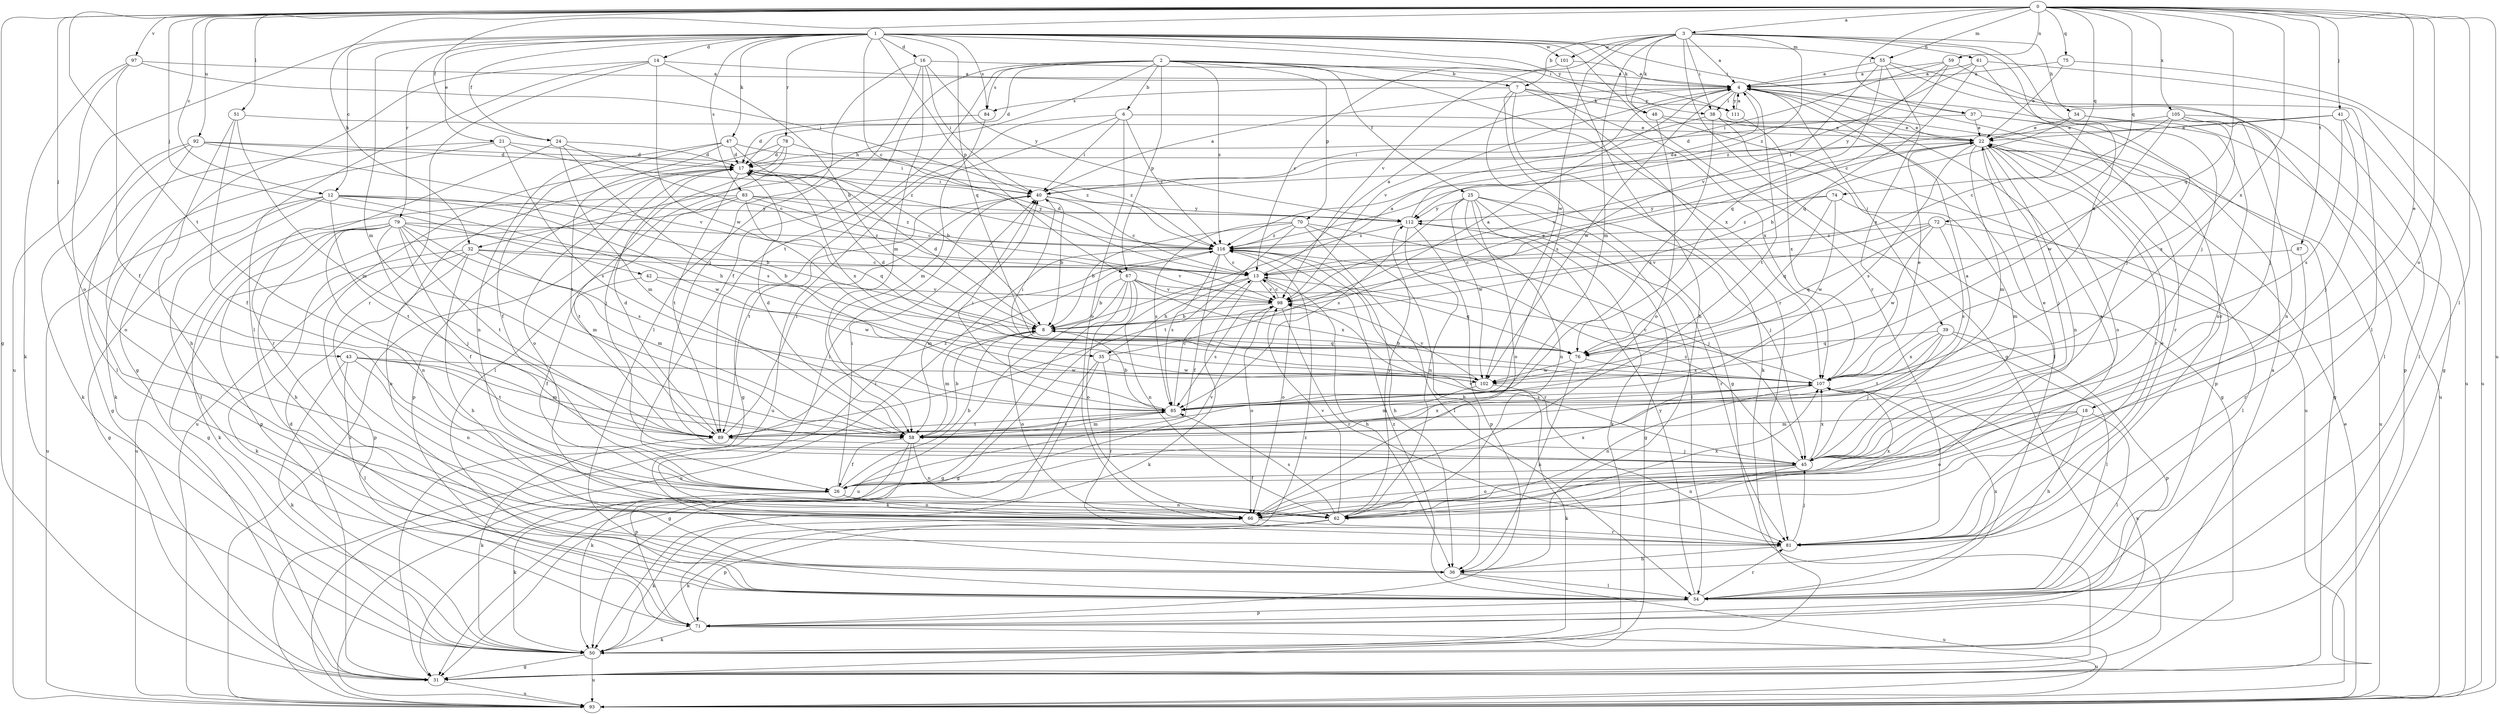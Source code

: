 strict digraph  {
0;
1;
2;
3;
4;
6;
7;
8;
12;
13;
14;
16;
17;
18;
21;
22;
24;
25;
26;
31;
32;
34;
35;
36;
37;
38;
39;
40;
41;
42;
43;
45;
47;
48;
50;
51;
54;
55;
58;
59;
61;
62;
66;
67;
70;
71;
72;
74;
75;
76;
78;
79;
81;
83;
84;
85;
87;
89;
92;
93;
97;
98;
101;
102;
105;
107;
111;
112;
116;
0 -> 3  [label=a];
0 -> 12  [label=c];
0 -> 18  [label=e];
0 -> 24  [label=f];
0 -> 31  [label=g];
0 -> 32  [label=h];
0 -> 37  [label=i];
0 -> 41  [label=j];
0 -> 42  [label=j];
0 -> 43  [label=j];
0 -> 51  [label=l];
0 -> 54  [label=l];
0 -> 55  [label=m];
0 -> 59  [label=n];
0 -> 66  [label=o];
0 -> 72  [label=q];
0 -> 74  [label=q];
0 -> 75  [label=q];
0 -> 76  [label=q];
0 -> 87  [label=t];
0 -> 89  [label=t];
0 -> 92  [label=u];
0 -> 93  [label=u];
0 -> 97  [label=v];
0 -> 105  [label=x];
0 -> 107  [label=x];
1 -> 12  [label=c];
1 -> 13  [label=c];
1 -> 14  [label=d];
1 -> 16  [label=d];
1 -> 21  [label=e];
1 -> 24  [label=f];
1 -> 37  [label=i];
1 -> 38  [label=i];
1 -> 47  [label=k];
1 -> 48  [label=k];
1 -> 55  [label=m];
1 -> 58  [label=m];
1 -> 67  [label=p];
1 -> 76  [label=q];
1 -> 78  [label=r];
1 -> 79  [label=r];
1 -> 81  [label=r];
1 -> 83  [label=s];
1 -> 84  [label=s];
1 -> 93  [label=u];
1 -> 101  [label=w];
1 -> 111  [label=y];
2 -> 6  [label=b];
2 -> 7  [label=b];
2 -> 17  [label=d];
2 -> 25  [label=f];
2 -> 26  [label=f];
2 -> 32  [label=h];
2 -> 67  [label=p];
2 -> 70  [label=p];
2 -> 81  [label=r];
2 -> 84  [label=s];
2 -> 89  [label=t];
2 -> 107  [label=x];
2 -> 116  [label=z];
3 -> 4  [label=a];
3 -> 7  [label=b];
3 -> 31  [label=g];
3 -> 34  [label=h];
3 -> 38  [label=i];
3 -> 45  [label=j];
3 -> 48  [label=k];
3 -> 58  [label=m];
3 -> 61  [label=n];
3 -> 98  [label=v];
3 -> 101  [label=w];
3 -> 102  [label=w];
3 -> 107  [label=x];
3 -> 116  [label=z];
4 -> 38  [label=i];
4 -> 39  [label=i];
4 -> 81  [label=r];
4 -> 89  [label=t];
4 -> 93  [label=u];
4 -> 98  [label=v];
4 -> 102  [label=w];
4 -> 111  [label=y];
6 -> 22  [label=e];
6 -> 31  [label=g];
6 -> 40  [label=i];
6 -> 66  [label=o];
6 -> 93  [label=u];
6 -> 116  [label=z];
7 -> 31  [label=g];
7 -> 48  [label=k];
7 -> 50  [label=k];
7 -> 84  [label=s];
7 -> 85  [label=s];
7 -> 107  [label=x];
7 -> 111  [label=y];
8 -> 4  [label=a];
8 -> 17  [label=d];
8 -> 22  [label=e];
8 -> 58  [label=m];
8 -> 66  [label=o];
8 -> 76  [label=q];
12 -> 8  [label=b];
12 -> 31  [label=g];
12 -> 35  [label=h];
12 -> 54  [label=l];
12 -> 89  [label=t];
12 -> 93  [label=u];
12 -> 102  [label=w];
12 -> 112  [label=y];
13 -> 4  [label=a];
13 -> 31  [label=g];
13 -> 35  [label=h];
13 -> 36  [label=h];
13 -> 50  [label=k];
13 -> 66  [label=o];
13 -> 98  [label=v];
14 -> 4  [label=a];
14 -> 8  [label=b];
14 -> 31  [label=g];
14 -> 54  [label=l];
14 -> 81  [label=r];
14 -> 102  [label=w];
16 -> 4  [label=a];
16 -> 40  [label=i];
16 -> 45  [label=j];
16 -> 54  [label=l];
16 -> 58  [label=m];
16 -> 112  [label=y];
17 -> 40  [label=i];
17 -> 66  [label=o];
17 -> 71  [label=p];
17 -> 89  [label=t];
17 -> 93  [label=u];
17 -> 107  [label=x];
18 -> 26  [label=f];
18 -> 36  [label=h];
18 -> 54  [label=l];
18 -> 58  [label=m];
18 -> 66  [label=o];
21 -> 17  [label=d];
21 -> 31  [label=g];
21 -> 50  [label=k];
21 -> 85  [label=s];
21 -> 116  [label=z];
22 -> 17  [label=d];
22 -> 45  [label=j];
22 -> 58  [label=m];
22 -> 62  [label=n];
22 -> 66  [label=o];
22 -> 71  [label=p];
22 -> 81  [label=r];
22 -> 85  [label=s];
22 -> 93  [label=u];
22 -> 98  [label=v];
24 -> 13  [label=c];
24 -> 17  [label=d];
24 -> 58  [label=m];
24 -> 81  [label=r];
24 -> 85  [label=s];
25 -> 31  [label=g];
25 -> 45  [label=j];
25 -> 50  [label=k];
25 -> 54  [label=l];
25 -> 62  [label=n];
25 -> 66  [label=o];
25 -> 85  [label=s];
25 -> 102  [label=w];
25 -> 112  [label=y];
26 -> 8  [label=b];
26 -> 40  [label=i];
26 -> 50  [label=k];
26 -> 62  [label=n];
26 -> 66  [label=o];
26 -> 98  [label=v];
26 -> 107  [label=x];
31 -> 17  [label=d];
31 -> 93  [label=u];
32 -> 13  [label=c];
32 -> 36  [label=h];
32 -> 50  [label=k];
32 -> 58  [label=m];
32 -> 66  [label=o];
32 -> 71  [label=p];
32 -> 98  [label=v];
34 -> 8  [label=b];
34 -> 22  [label=e];
34 -> 54  [label=l];
34 -> 66  [label=o];
35 -> 4  [label=a];
35 -> 31  [label=g];
35 -> 50  [label=k];
35 -> 81  [label=r];
35 -> 102  [label=w];
36 -> 40  [label=i];
36 -> 54  [label=l];
36 -> 93  [label=u];
37 -> 17  [label=d];
37 -> 22  [label=e];
37 -> 31  [label=g];
37 -> 81  [label=r];
38 -> 22  [label=e];
38 -> 31  [label=g];
38 -> 40  [label=i];
38 -> 54  [label=l];
38 -> 85  [label=s];
39 -> 45  [label=j];
39 -> 54  [label=l];
39 -> 71  [label=p];
39 -> 76  [label=q];
39 -> 89  [label=t];
39 -> 107  [label=x];
40 -> 4  [label=a];
40 -> 8  [label=b];
40 -> 13  [label=c];
40 -> 89  [label=t];
40 -> 112  [label=y];
41 -> 22  [label=e];
41 -> 40  [label=i];
41 -> 45  [label=j];
41 -> 54  [label=l];
41 -> 85  [label=s];
42 -> 26  [label=f];
42 -> 98  [label=v];
42 -> 102  [label=w];
43 -> 50  [label=k];
43 -> 54  [label=l];
43 -> 58  [label=m];
43 -> 62  [label=n];
43 -> 89  [label=t];
43 -> 102  [label=w];
45 -> 4  [label=a];
45 -> 22  [label=e];
45 -> 26  [label=f];
45 -> 62  [label=n];
45 -> 66  [label=o];
45 -> 98  [label=v];
45 -> 107  [label=x];
45 -> 116  [label=z];
47 -> 8  [label=b];
47 -> 17  [label=d];
47 -> 26  [label=f];
47 -> 62  [label=n];
47 -> 89  [label=t];
47 -> 116  [label=z];
48 -> 22  [label=e];
48 -> 66  [label=o];
48 -> 93  [label=u];
50 -> 4  [label=a];
50 -> 31  [label=g];
50 -> 93  [label=u];
50 -> 107  [label=x];
51 -> 22  [label=e];
51 -> 26  [label=f];
51 -> 36  [label=h];
51 -> 58  [label=m];
54 -> 71  [label=p];
54 -> 81  [label=r];
54 -> 107  [label=x];
54 -> 112  [label=y];
54 -> 116  [label=z];
55 -> 4  [label=a];
55 -> 31  [label=g];
55 -> 54  [label=l];
55 -> 76  [label=q];
55 -> 98  [label=v];
55 -> 107  [label=x];
58 -> 8  [label=b];
58 -> 17  [label=d];
58 -> 26  [label=f];
58 -> 50  [label=k];
58 -> 62  [label=n];
58 -> 71  [label=p];
58 -> 85  [label=s];
59 -> 4  [label=a];
59 -> 13  [label=c];
59 -> 40  [label=i];
59 -> 45  [label=j];
59 -> 112  [label=y];
61 -> 4  [label=a];
61 -> 45  [label=j];
61 -> 76  [label=q];
61 -> 93  [label=u];
61 -> 116  [label=z];
62 -> 50  [label=k];
62 -> 71  [label=p];
62 -> 85  [label=s];
62 -> 98  [label=v];
62 -> 107  [label=x];
62 -> 112  [label=y];
66 -> 40  [label=i];
66 -> 50  [label=k];
66 -> 81  [label=r];
66 -> 107  [label=x];
67 -> 8  [label=b];
67 -> 31  [label=g];
67 -> 62  [label=n];
67 -> 66  [label=o];
67 -> 76  [label=q];
67 -> 93  [label=u];
67 -> 98  [label=v];
67 -> 107  [label=x];
70 -> 8  [label=b];
70 -> 36  [label=h];
70 -> 45  [label=j];
70 -> 54  [label=l];
70 -> 85  [label=s];
70 -> 89  [label=t];
70 -> 116  [label=z];
71 -> 50  [label=k];
71 -> 93  [label=u];
71 -> 116  [label=z];
72 -> 54  [label=l];
72 -> 76  [label=q];
72 -> 85  [label=s];
72 -> 98  [label=v];
72 -> 102  [label=w];
72 -> 116  [label=z];
74 -> 58  [label=m];
74 -> 76  [label=q];
74 -> 102  [label=w];
74 -> 112  [label=y];
74 -> 116  [label=z];
75 -> 4  [label=a];
75 -> 22  [label=e];
75 -> 93  [label=u];
76 -> 8  [label=b];
76 -> 17  [label=d];
76 -> 36  [label=h];
76 -> 102  [label=w];
76 -> 107  [label=x];
78 -> 17  [label=d];
78 -> 45  [label=j];
78 -> 54  [label=l];
78 -> 93  [label=u];
78 -> 116  [label=z];
79 -> 8  [label=b];
79 -> 26  [label=f];
79 -> 36  [label=h];
79 -> 45  [label=j];
79 -> 50  [label=k];
79 -> 58  [label=m];
79 -> 62  [label=n];
79 -> 71  [label=p];
79 -> 85  [label=s];
79 -> 89  [label=t];
79 -> 116  [label=z];
81 -> 4  [label=a];
81 -> 22  [label=e];
81 -> 36  [label=h];
81 -> 45  [label=j];
83 -> 13  [label=c];
83 -> 31  [label=g];
83 -> 76  [label=q];
83 -> 89  [label=t];
83 -> 93  [label=u];
83 -> 112  [label=y];
83 -> 116  [label=z];
84 -> 17  [label=d];
84 -> 58  [label=m];
85 -> 8  [label=b];
85 -> 13  [label=c];
85 -> 40  [label=i];
85 -> 58  [label=m];
85 -> 89  [label=t];
87 -> 13  [label=c];
87 -> 81  [label=r];
89 -> 17  [label=d];
89 -> 40  [label=i];
89 -> 45  [label=j];
89 -> 50  [label=k];
89 -> 107  [label=x];
89 -> 116  [label=z];
92 -> 17  [label=d];
92 -> 40  [label=i];
92 -> 50  [label=k];
92 -> 54  [label=l];
92 -> 66  [label=o];
92 -> 98  [label=v];
93 -> 22  [label=e];
97 -> 4  [label=a];
97 -> 26  [label=f];
97 -> 40  [label=i];
97 -> 50  [label=k];
97 -> 66  [label=o];
98 -> 8  [label=b];
98 -> 13  [label=c];
98 -> 66  [label=o];
98 -> 81  [label=r];
98 -> 85  [label=s];
101 -> 4  [label=a];
101 -> 13  [label=c];
101 -> 36  [label=h];
102 -> 50  [label=k];
102 -> 58  [label=m];
102 -> 98  [label=v];
105 -> 13  [label=c];
105 -> 22  [label=e];
105 -> 62  [label=n];
105 -> 71  [label=p];
105 -> 102  [label=w];
105 -> 107  [label=x];
107 -> 13  [label=c];
107 -> 22  [label=e];
107 -> 40  [label=i];
107 -> 62  [label=n];
107 -> 85  [label=s];
111 -> 4  [label=a];
111 -> 107  [label=x];
112 -> 4  [label=a];
112 -> 62  [label=n];
112 -> 71  [label=p];
112 -> 81  [label=r];
112 -> 116  [label=z];
116 -> 13  [label=c];
116 -> 17  [label=d];
116 -> 26  [label=f];
116 -> 36  [label=h];
116 -> 58  [label=m];
116 -> 81  [label=r];
116 -> 85  [label=s];
116 -> 93  [label=u];
}
